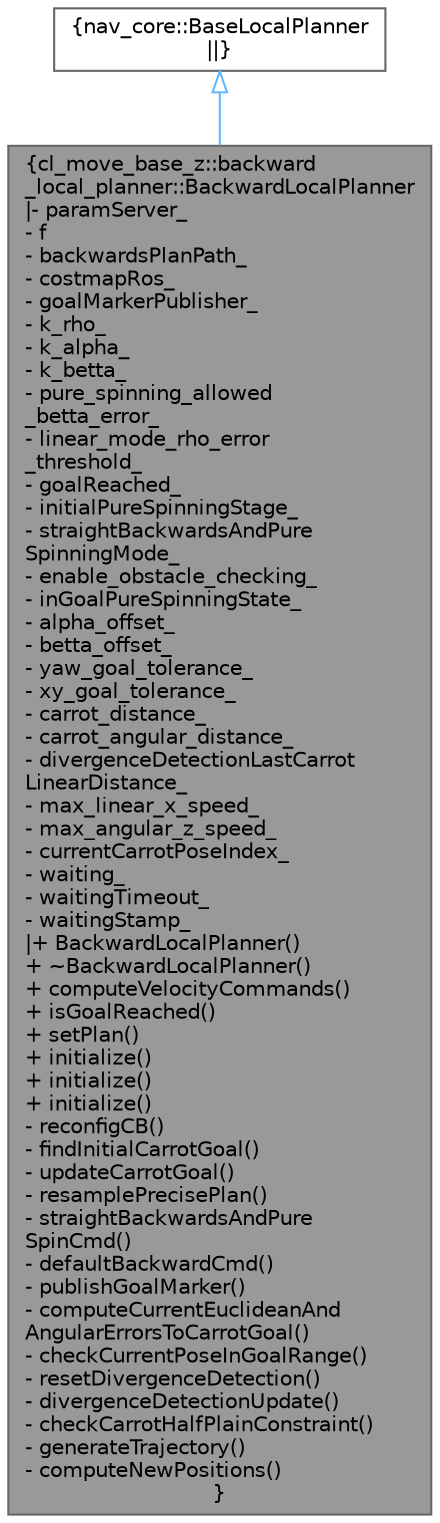 digraph "cl_move_base_z::backward_local_planner::BackwardLocalPlanner"
{
 // LATEX_PDF_SIZE
  bgcolor="transparent";
  edge [fontname=Helvetica,fontsize=10,labelfontname=Helvetica,labelfontsize=10];
  node [fontname=Helvetica,fontsize=10,shape=box,height=0.2,width=0.4];
  Node1 [label="{cl_move_base_z::backward\l_local_planner::BackwardLocalPlanner\n|- paramServer_\l- f\l- backwardsPlanPath_\l- costmapRos_\l- goalMarkerPublisher_\l- k_rho_\l- k_alpha_\l- k_betta_\l- pure_spinning_allowed\l_betta_error_\l- linear_mode_rho_error\l_threshold_\l- goalReached_\l- initialPureSpinningStage_\l- straightBackwardsAndPure\lSpinningMode_\l- enable_obstacle_checking_\l- inGoalPureSpinningState_\l- alpha_offset_\l- betta_offset_\l- yaw_goal_tolerance_\l- xy_goal_tolerance_\l- carrot_distance_\l- carrot_angular_distance_\l- divergenceDetectionLastCarrot\lLinearDistance_\l- max_linear_x_speed_\l- max_angular_z_speed_\l- currentCarrotPoseIndex_\l- waiting_\l- waitingTimeout_\l- waitingStamp_\l|+ BackwardLocalPlanner()\l+ ~BackwardLocalPlanner()\l+ computeVelocityCommands()\l+ isGoalReached()\l+ setPlan()\l+ initialize()\l+ initialize()\l+ initialize()\l- reconfigCB()\l- findInitialCarrotGoal()\l- updateCarrotGoal()\l- resamplePrecisePlan()\l- straightBackwardsAndPure\lSpinCmd()\l- defaultBackwardCmd()\l- publishGoalMarker()\l- computeCurrentEuclideanAnd\lAngularErrorsToCarrotGoal()\l- checkCurrentPoseInGoalRange()\l- resetDivergenceDetection()\l- divergenceDetectionUpdate()\l- checkCarrotHalfPlainConstraint()\l- generateTrajectory()\l- computeNewPositions()\l}",height=0.2,width=0.4,color="gray40", fillcolor="grey60", style="filled", fontcolor="black",tooltip=" "];
  Node2 -> Node1 [dir="back",color="steelblue1",style="solid",arrowtail="onormal"];
  Node2 [label="{nav_core::BaseLocalPlanner\n||}",height=0.2,width=0.4,color="gray40", fillcolor="white", style="filled",tooltip=" "];
}
